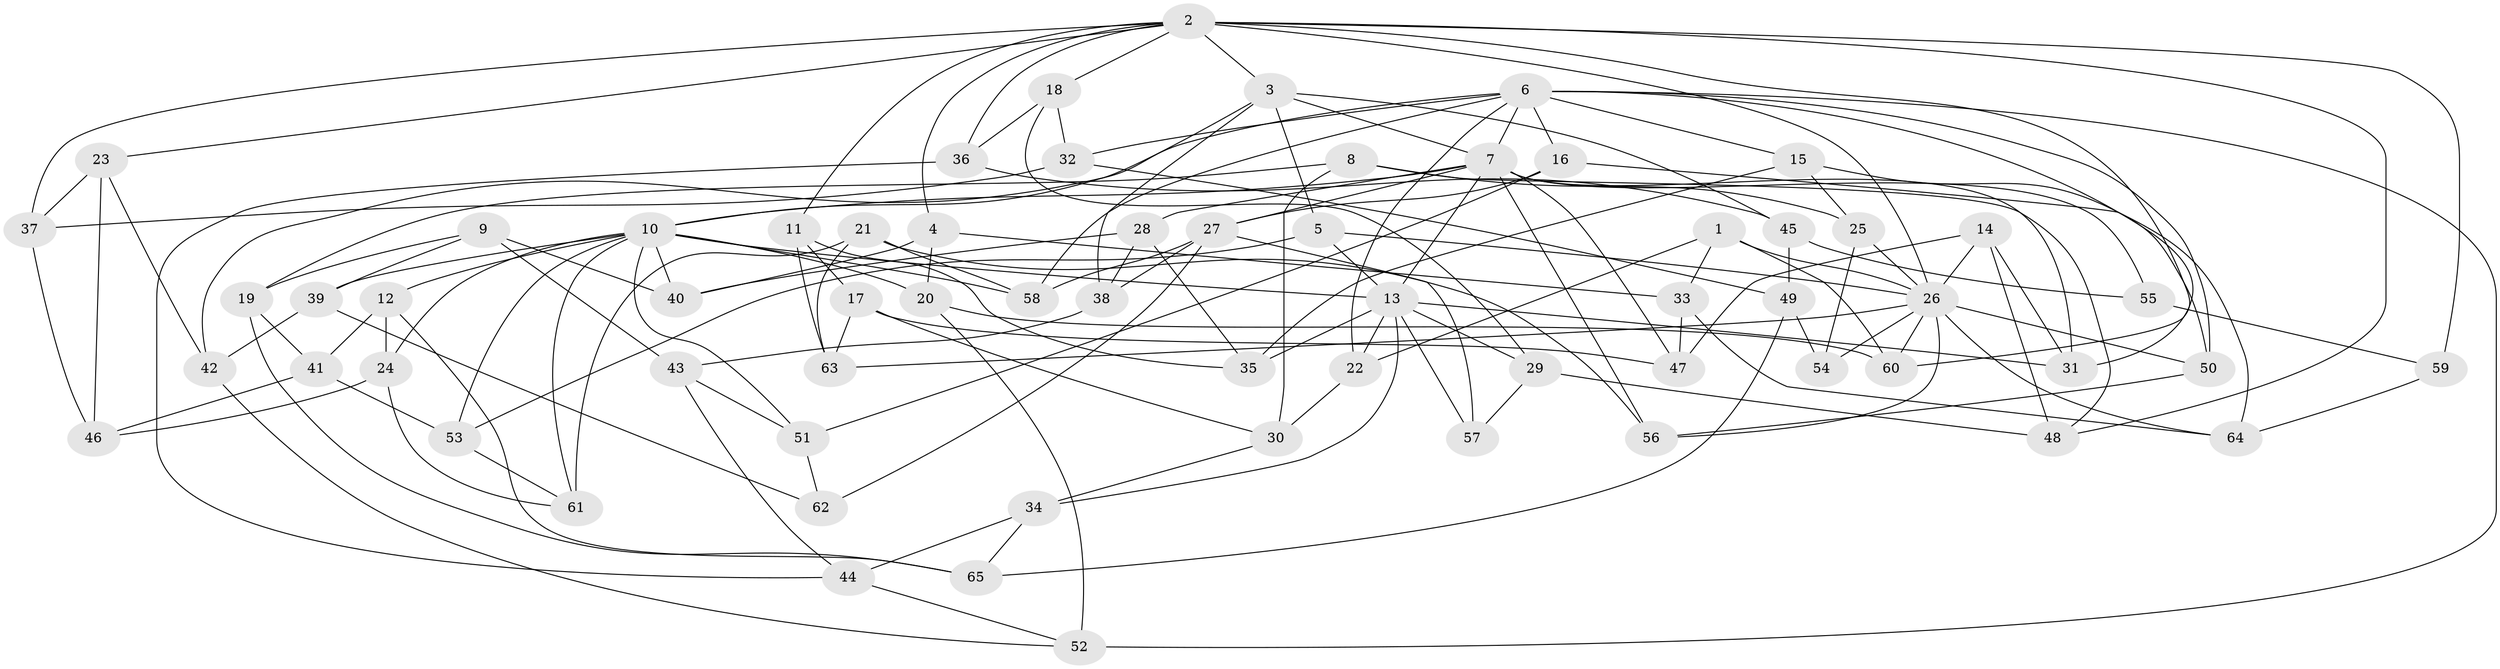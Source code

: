 // original degree distribution, {4: 1.0}
// Generated by graph-tools (version 1.1) at 2025/53/03/04/25 22:53:42]
// undirected, 65 vertices, 149 edges
graph export_dot {
  node [color=gray90,style=filled];
  1;
  2;
  3;
  4;
  5;
  6;
  7;
  8;
  9;
  10;
  11;
  12;
  13;
  14;
  15;
  16;
  17;
  18;
  19;
  20;
  21;
  22;
  23;
  24;
  25;
  26;
  27;
  28;
  29;
  30;
  31;
  32;
  33;
  34;
  35;
  36;
  37;
  38;
  39;
  40;
  41;
  42;
  43;
  44;
  45;
  46;
  47;
  48;
  49;
  50;
  51;
  52;
  53;
  54;
  55;
  56;
  57;
  58;
  59;
  60;
  61;
  62;
  63;
  64;
  65;
  1 -- 22 [weight=1.0];
  1 -- 26 [weight=1.0];
  1 -- 33 [weight=1.0];
  1 -- 60 [weight=1.0];
  2 -- 3 [weight=1.0];
  2 -- 4 [weight=1.0];
  2 -- 11 [weight=1.0];
  2 -- 18 [weight=1.0];
  2 -- 23 [weight=1.0];
  2 -- 26 [weight=1.0];
  2 -- 36 [weight=1.0];
  2 -- 37 [weight=1.0];
  2 -- 48 [weight=1.0];
  2 -- 59 [weight=2.0];
  2 -- 60 [weight=1.0];
  3 -- 5 [weight=1.0];
  3 -- 7 [weight=1.0];
  3 -- 10 [weight=1.0];
  3 -- 38 [weight=1.0];
  3 -- 45 [weight=1.0];
  4 -- 20 [weight=1.0];
  4 -- 33 [weight=1.0];
  4 -- 40 [weight=1.0];
  5 -- 13 [weight=1.0];
  5 -- 26 [weight=1.0];
  5 -- 53 [weight=1.0];
  6 -- 7 [weight=1.0];
  6 -- 15 [weight=1.0];
  6 -- 16 [weight=1.0];
  6 -- 22 [weight=1.0];
  6 -- 31 [weight=1.0];
  6 -- 32 [weight=1.0];
  6 -- 42 [weight=1.0];
  6 -- 50 [weight=1.0];
  6 -- 52 [weight=1.0];
  6 -- 58 [weight=1.0];
  7 -- 10 [weight=1.0];
  7 -- 13 [weight=1.0];
  7 -- 27 [weight=2.0];
  7 -- 28 [weight=1.0];
  7 -- 31 [weight=1.0];
  7 -- 47 [weight=1.0];
  7 -- 55 [weight=2.0];
  7 -- 56 [weight=1.0];
  8 -- 19 [weight=1.0];
  8 -- 25 [weight=1.0];
  8 -- 30 [weight=1.0];
  8 -- 48 [weight=1.0];
  9 -- 19 [weight=1.0];
  9 -- 39 [weight=1.0];
  9 -- 40 [weight=1.0];
  9 -- 43 [weight=1.0];
  10 -- 12 [weight=1.0];
  10 -- 13 [weight=1.0];
  10 -- 20 [weight=1.0];
  10 -- 24 [weight=1.0];
  10 -- 39 [weight=1.0];
  10 -- 40 [weight=1.0];
  10 -- 51 [weight=1.0];
  10 -- 53 [weight=1.0];
  10 -- 58 [weight=1.0];
  10 -- 61 [weight=1.0];
  11 -- 17 [weight=1.0];
  11 -- 35 [weight=1.0];
  11 -- 63 [weight=1.0];
  12 -- 24 [weight=1.0];
  12 -- 41 [weight=1.0];
  12 -- 65 [weight=1.0];
  13 -- 22 [weight=1.0];
  13 -- 29 [weight=1.0];
  13 -- 31 [weight=1.0];
  13 -- 34 [weight=1.0];
  13 -- 35 [weight=1.0];
  13 -- 57 [weight=2.0];
  14 -- 26 [weight=1.0];
  14 -- 31 [weight=1.0];
  14 -- 47 [weight=1.0];
  14 -- 48 [weight=1.0];
  15 -- 25 [weight=1.0];
  15 -- 35 [weight=1.0];
  15 -- 50 [weight=1.0];
  16 -- 27 [weight=1.0];
  16 -- 51 [weight=1.0];
  16 -- 64 [weight=1.0];
  17 -- 30 [weight=1.0];
  17 -- 47 [weight=1.0];
  17 -- 63 [weight=1.0];
  18 -- 29 [weight=1.0];
  18 -- 32 [weight=1.0];
  18 -- 36 [weight=1.0];
  19 -- 41 [weight=1.0];
  19 -- 65 [weight=1.0];
  20 -- 52 [weight=1.0];
  20 -- 60 [weight=1.0];
  21 -- 56 [weight=1.0];
  21 -- 58 [weight=1.0];
  21 -- 61 [weight=1.0];
  21 -- 63 [weight=1.0];
  22 -- 30 [weight=1.0];
  23 -- 37 [weight=1.0];
  23 -- 42 [weight=1.0];
  23 -- 46 [weight=1.0];
  24 -- 46 [weight=1.0];
  24 -- 61 [weight=1.0];
  25 -- 26 [weight=1.0];
  25 -- 54 [weight=1.0];
  26 -- 50 [weight=1.0];
  26 -- 54 [weight=2.0];
  26 -- 56 [weight=1.0];
  26 -- 60 [weight=1.0];
  26 -- 63 [weight=1.0];
  26 -- 64 [weight=1.0];
  27 -- 38 [weight=1.0];
  27 -- 57 [weight=1.0];
  27 -- 58 [weight=1.0];
  27 -- 62 [weight=2.0];
  28 -- 35 [weight=1.0];
  28 -- 38 [weight=1.0];
  28 -- 40 [weight=1.0];
  29 -- 48 [weight=1.0];
  29 -- 57 [weight=1.0];
  30 -- 34 [weight=1.0];
  32 -- 37 [weight=1.0];
  32 -- 49 [weight=1.0];
  33 -- 47 [weight=1.0];
  33 -- 64 [weight=1.0];
  34 -- 44 [weight=1.0];
  34 -- 65 [weight=1.0];
  36 -- 44 [weight=1.0];
  36 -- 45 [weight=1.0];
  37 -- 46 [weight=1.0];
  38 -- 43 [weight=1.0];
  39 -- 42 [weight=1.0];
  39 -- 62 [weight=1.0];
  41 -- 46 [weight=1.0];
  41 -- 53 [weight=1.0];
  42 -- 52 [weight=1.0];
  43 -- 44 [weight=1.0];
  43 -- 51 [weight=1.0];
  44 -- 52 [weight=1.0];
  45 -- 49 [weight=1.0];
  45 -- 55 [weight=1.0];
  49 -- 54 [weight=1.0];
  49 -- 65 [weight=1.0];
  50 -- 56 [weight=1.0];
  51 -- 62 [weight=1.0];
  53 -- 61 [weight=1.0];
  55 -- 59 [weight=1.0];
  59 -- 64 [weight=1.0];
}

